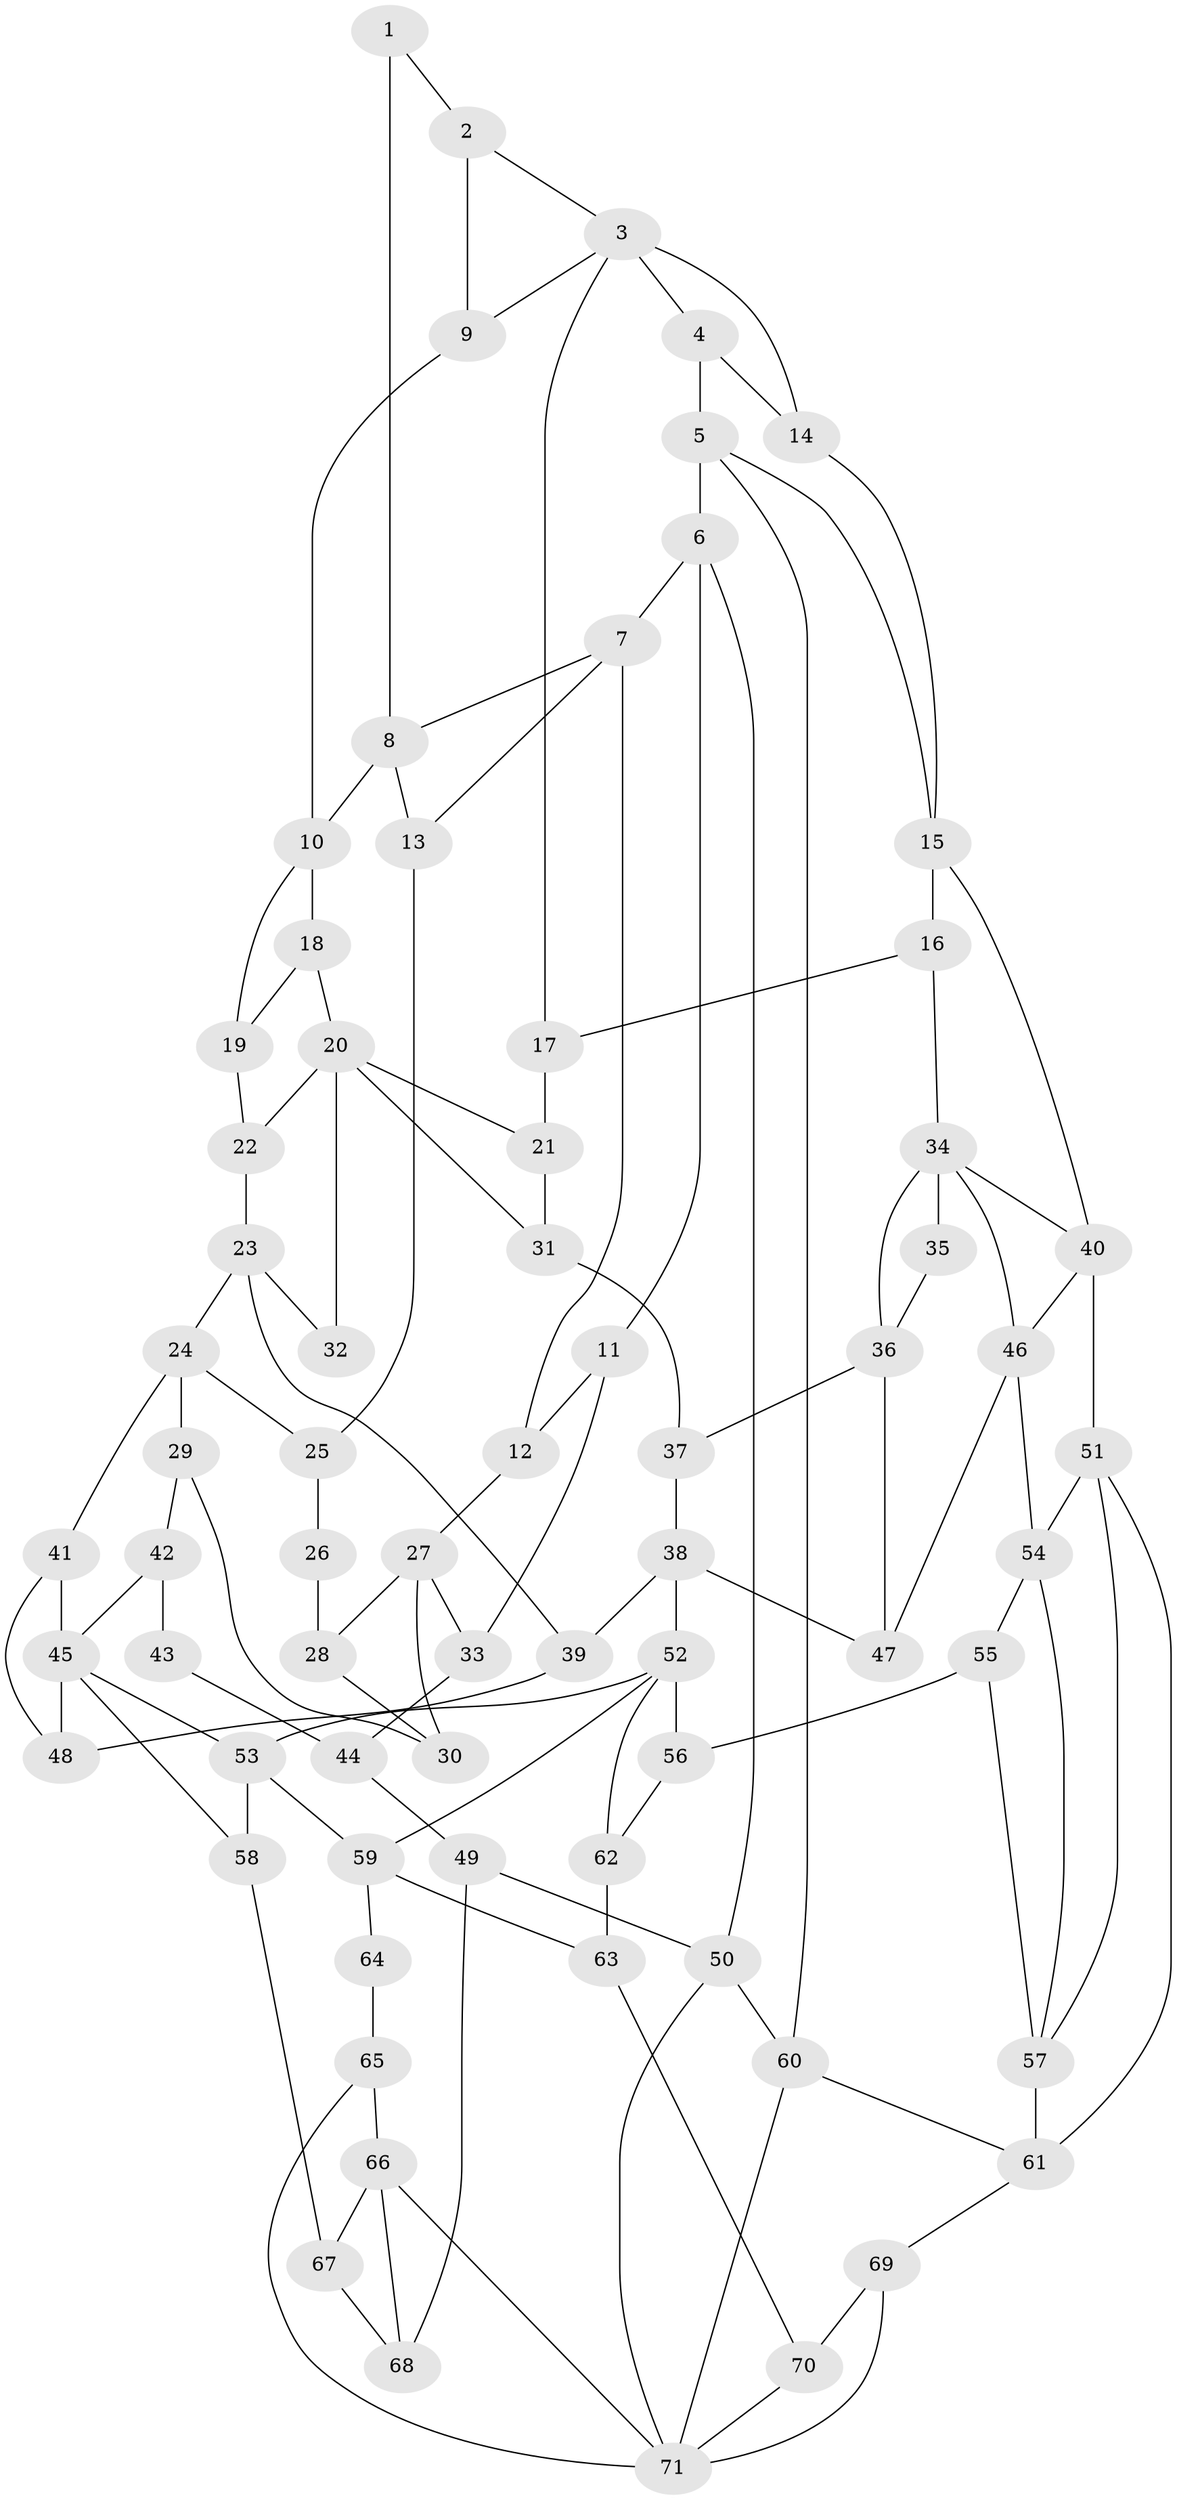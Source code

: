 // original degree distribution, {3: 0.028169014084507043, 4: 0.2605633802816901, 5: 0.43661971830985913, 6: 0.2746478873239437}
// Generated by graph-tools (version 1.1) at 2025/38/03/09/25 02:38:47]
// undirected, 71 vertices, 121 edges
graph export_dot {
graph [start="1"]
  node [color=gray90,style=filled];
  1;
  2;
  3;
  4;
  5;
  6;
  7;
  8;
  9;
  10;
  11;
  12;
  13;
  14;
  15;
  16;
  17;
  18;
  19;
  20;
  21;
  22;
  23;
  24;
  25;
  26;
  27;
  28;
  29;
  30;
  31;
  32;
  33;
  34;
  35;
  36;
  37;
  38;
  39;
  40;
  41;
  42;
  43;
  44;
  45;
  46;
  47;
  48;
  49;
  50;
  51;
  52;
  53;
  54;
  55;
  56;
  57;
  58;
  59;
  60;
  61;
  62;
  63;
  64;
  65;
  66;
  67;
  68;
  69;
  70;
  71;
  1 -- 2 [weight=1.0];
  1 -- 8 [weight=2.0];
  2 -- 3 [weight=1.0];
  2 -- 9 [weight=1.0];
  3 -- 4 [weight=1.0];
  3 -- 9 [weight=1.0];
  3 -- 14 [weight=2.0];
  3 -- 17 [weight=1.0];
  4 -- 5 [weight=1.0];
  4 -- 14 [weight=1.0];
  5 -- 6 [weight=1.0];
  5 -- 15 [weight=1.0];
  5 -- 60 [weight=1.0];
  6 -- 7 [weight=1.0];
  6 -- 11 [weight=1.0];
  6 -- 50 [weight=1.0];
  7 -- 8 [weight=1.0];
  7 -- 12 [weight=1.0];
  7 -- 13 [weight=1.0];
  8 -- 10 [weight=2.0];
  8 -- 13 [weight=1.0];
  9 -- 10 [weight=1.0];
  10 -- 18 [weight=1.0];
  10 -- 19 [weight=1.0];
  11 -- 12 [weight=1.0];
  11 -- 33 [weight=1.0];
  12 -- 27 [weight=1.0];
  13 -- 25 [weight=1.0];
  14 -- 15 [weight=1.0];
  15 -- 16 [weight=1.0];
  15 -- 40 [weight=2.0];
  16 -- 17 [weight=1.0];
  16 -- 34 [weight=1.0];
  17 -- 21 [weight=1.0];
  18 -- 19 [weight=1.0];
  18 -- 20 [weight=1.0];
  19 -- 22 [weight=1.0];
  20 -- 21 [weight=1.0];
  20 -- 22 [weight=1.0];
  20 -- 31 [weight=1.0];
  20 -- 32 [weight=2.0];
  21 -- 31 [weight=1.0];
  22 -- 23 [weight=1.0];
  23 -- 24 [weight=2.0];
  23 -- 32 [weight=1.0];
  23 -- 39 [weight=1.0];
  24 -- 25 [weight=1.0];
  24 -- 29 [weight=1.0];
  24 -- 41 [weight=2.0];
  25 -- 26 [weight=1.0];
  26 -- 28 [weight=1.0];
  27 -- 28 [weight=2.0];
  27 -- 30 [weight=1.0];
  27 -- 33 [weight=1.0];
  28 -- 30 [weight=1.0];
  29 -- 30 [weight=1.0];
  29 -- 42 [weight=1.0];
  31 -- 37 [weight=1.0];
  33 -- 44 [weight=1.0];
  34 -- 35 [weight=1.0];
  34 -- 36 [weight=1.0];
  34 -- 40 [weight=1.0];
  34 -- 46 [weight=1.0];
  35 -- 36 [weight=2.0];
  36 -- 37 [weight=2.0];
  36 -- 47 [weight=1.0];
  37 -- 38 [weight=1.0];
  38 -- 39 [weight=1.0];
  38 -- 47 [weight=1.0];
  38 -- 52 [weight=2.0];
  39 -- 48 [weight=1.0];
  40 -- 46 [weight=1.0];
  40 -- 51 [weight=2.0];
  41 -- 45 [weight=1.0];
  41 -- 48 [weight=1.0];
  42 -- 43 [weight=2.0];
  42 -- 45 [weight=2.0];
  43 -- 44 [weight=2.0];
  44 -- 49 [weight=2.0];
  45 -- 48 [weight=1.0];
  45 -- 53 [weight=1.0];
  45 -- 58 [weight=1.0];
  46 -- 47 [weight=1.0];
  46 -- 54 [weight=1.0];
  49 -- 50 [weight=1.0];
  49 -- 68 [weight=1.0];
  50 -- 60 [weight=1.0];
  50 -- 71 [weight=1.0];
  51 -- 54 [weight=1.0];
  51 -- 57 [weight=1.0];
  51 -- 61 [weight=1.0];
  52 -- 53 [weight=1.0];
  52 -- 56 [weight=1.0];
  52 -- 59 [weight=1.0];
  52 -- 62 [weight=1.0];
  53 -- 58 [weight=1.0];
  53 -- 59 [weight=2.0];
  54 -- 55 [weight=1.0];
  54 -- 57 [weight=1.0];
  55 -- 56 [weight=1.0];
  55 -- 57 [weight=1.0];
  56 -- 62 [weight=1.0];
  57 -- 61 [weight=3.0];
  58 -- 67 [weight=1.0];
  59 -- 63 [weight=1.0];
  59 -- 64 [weight=2.0];
  60 -- 61 [weight=1.0];
  60 -- 71 [weight=1.0];
  61 -- 69 [weight=1.0];
  62 -- 63 [weight=1.0];
  63 -- 70 [weight=1.0];
  64 -- 65 [weight=1.0];
  65 -- 66 [weight=1.0];
  65 -- 71 [weight=1.0];
  66 -- 67 [weight=1.0];
  66 -- 68 [weight=1.0];
  66 -- 71 [weight=1.0];
  67 -- 68 [weight=1.0];
  69 -- 70 [weight=1.0];
  69 -- 71 [weight=1.0];
  70 -- 71 [weight=1.0];
}
